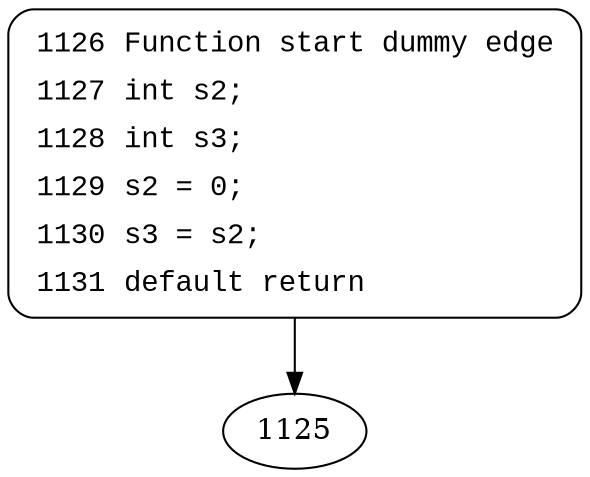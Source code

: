 digraph block875 {
1126 [style="filled,bold" penwidth="1" fillcolor="white" fontname="Courier New" shape="Mrecord" label=<<table border="0" cellborder="0" cellpadding="3" bgcolor="white"><tr><td align="right">1126</td><td align="left">Function start dummy edge</td></tr><tr><td align="right">1127</td><td align="left">int s2;</td></tr><tr><td align="right">1128</td><td align="left">int s3;</td></tr><tr><td align="right">1129</td><td align="left">s2 = 0;</td></tr><tr><td align="right">1130</td><td align="left">s3 = s2;</td></tr><tr><td align="right">1131</td><td align="left">default return</td></tr></table>>]
1126 -> 1125[label=""]
}